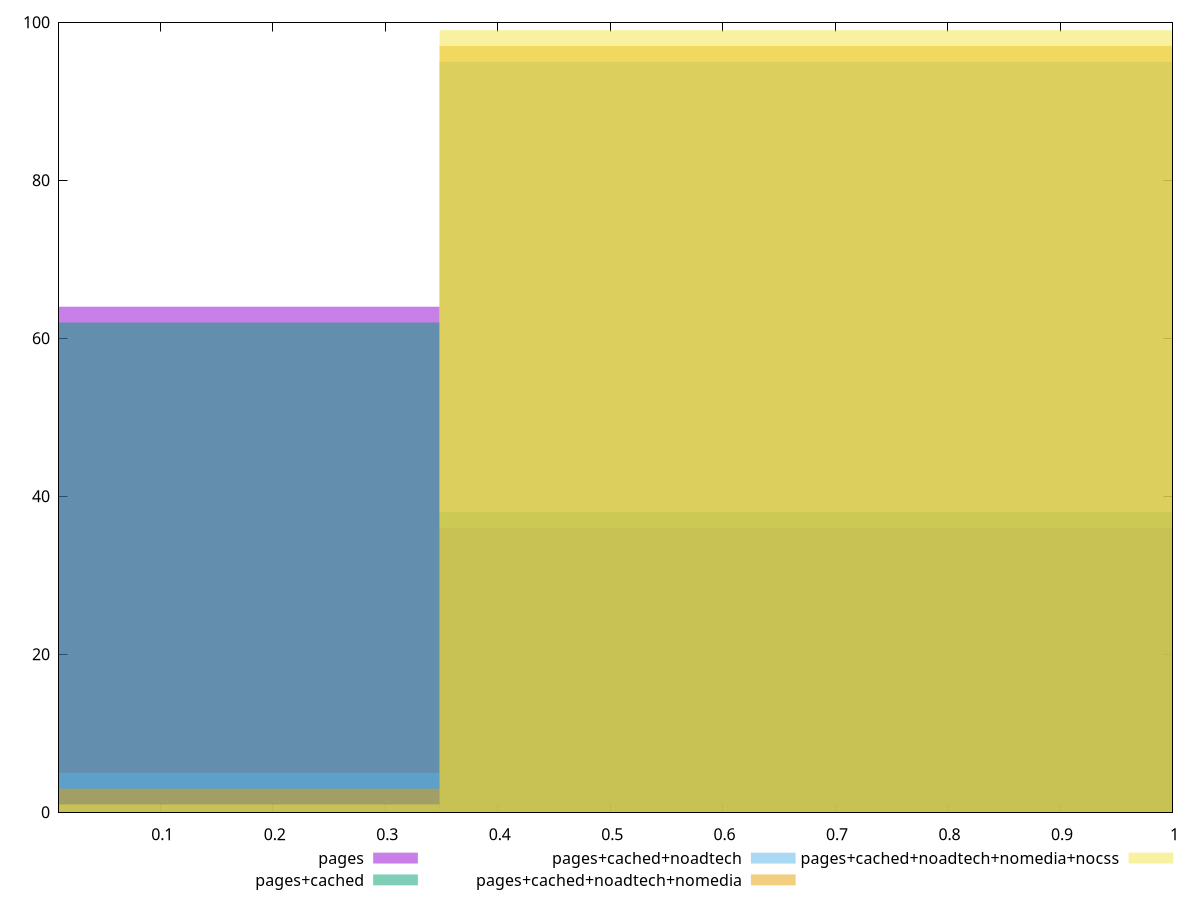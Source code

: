 reset

$pages <<EOF
0 64
0.6968049014798051 36
EOF

$pagesCached <<EOF
0 62
0.6968049014798051 38
EOF

$pagesCachedNoadtech <<EOF
0.6968049014798051 95
0 5
EOF

$pagesCachedNoadtechNomedia <<EOF
0.6968049014798051 97
0 3
EOF

$pagesCachedNoadtechNomediaNocss <<EOF
0.6968049014798051 99
0 1
EOF

set key outside below
set boxwidth 0.6968049014798051
set xrange [0.01:1]
set yrange [0:100]
set trange [0:100]
set style fill transparent solid 0.5 noborder
set terminal svg size 640, 530 enhanced background rgb 'white'
set output "report_00013_2021-02-09T12-04-24.940Z/mainthread-work-breakdown/comparison/histogram/all_score.svg"

plot $pages title "pages" with boxes, \
     $pagesCached title "pages+cached" with boxes, \
     $pagesCachedNoadtech title "pages+cached+noadtech" with boxes, \
     $pagesCachedNoadtechNomedia title "pages+cached+noadtech+nomedia" with boxes, \
     $pagesCachedNoadtechNomediaNocss title "pages+cached+noadtech+nomedia+nocss" with boxes

reset
